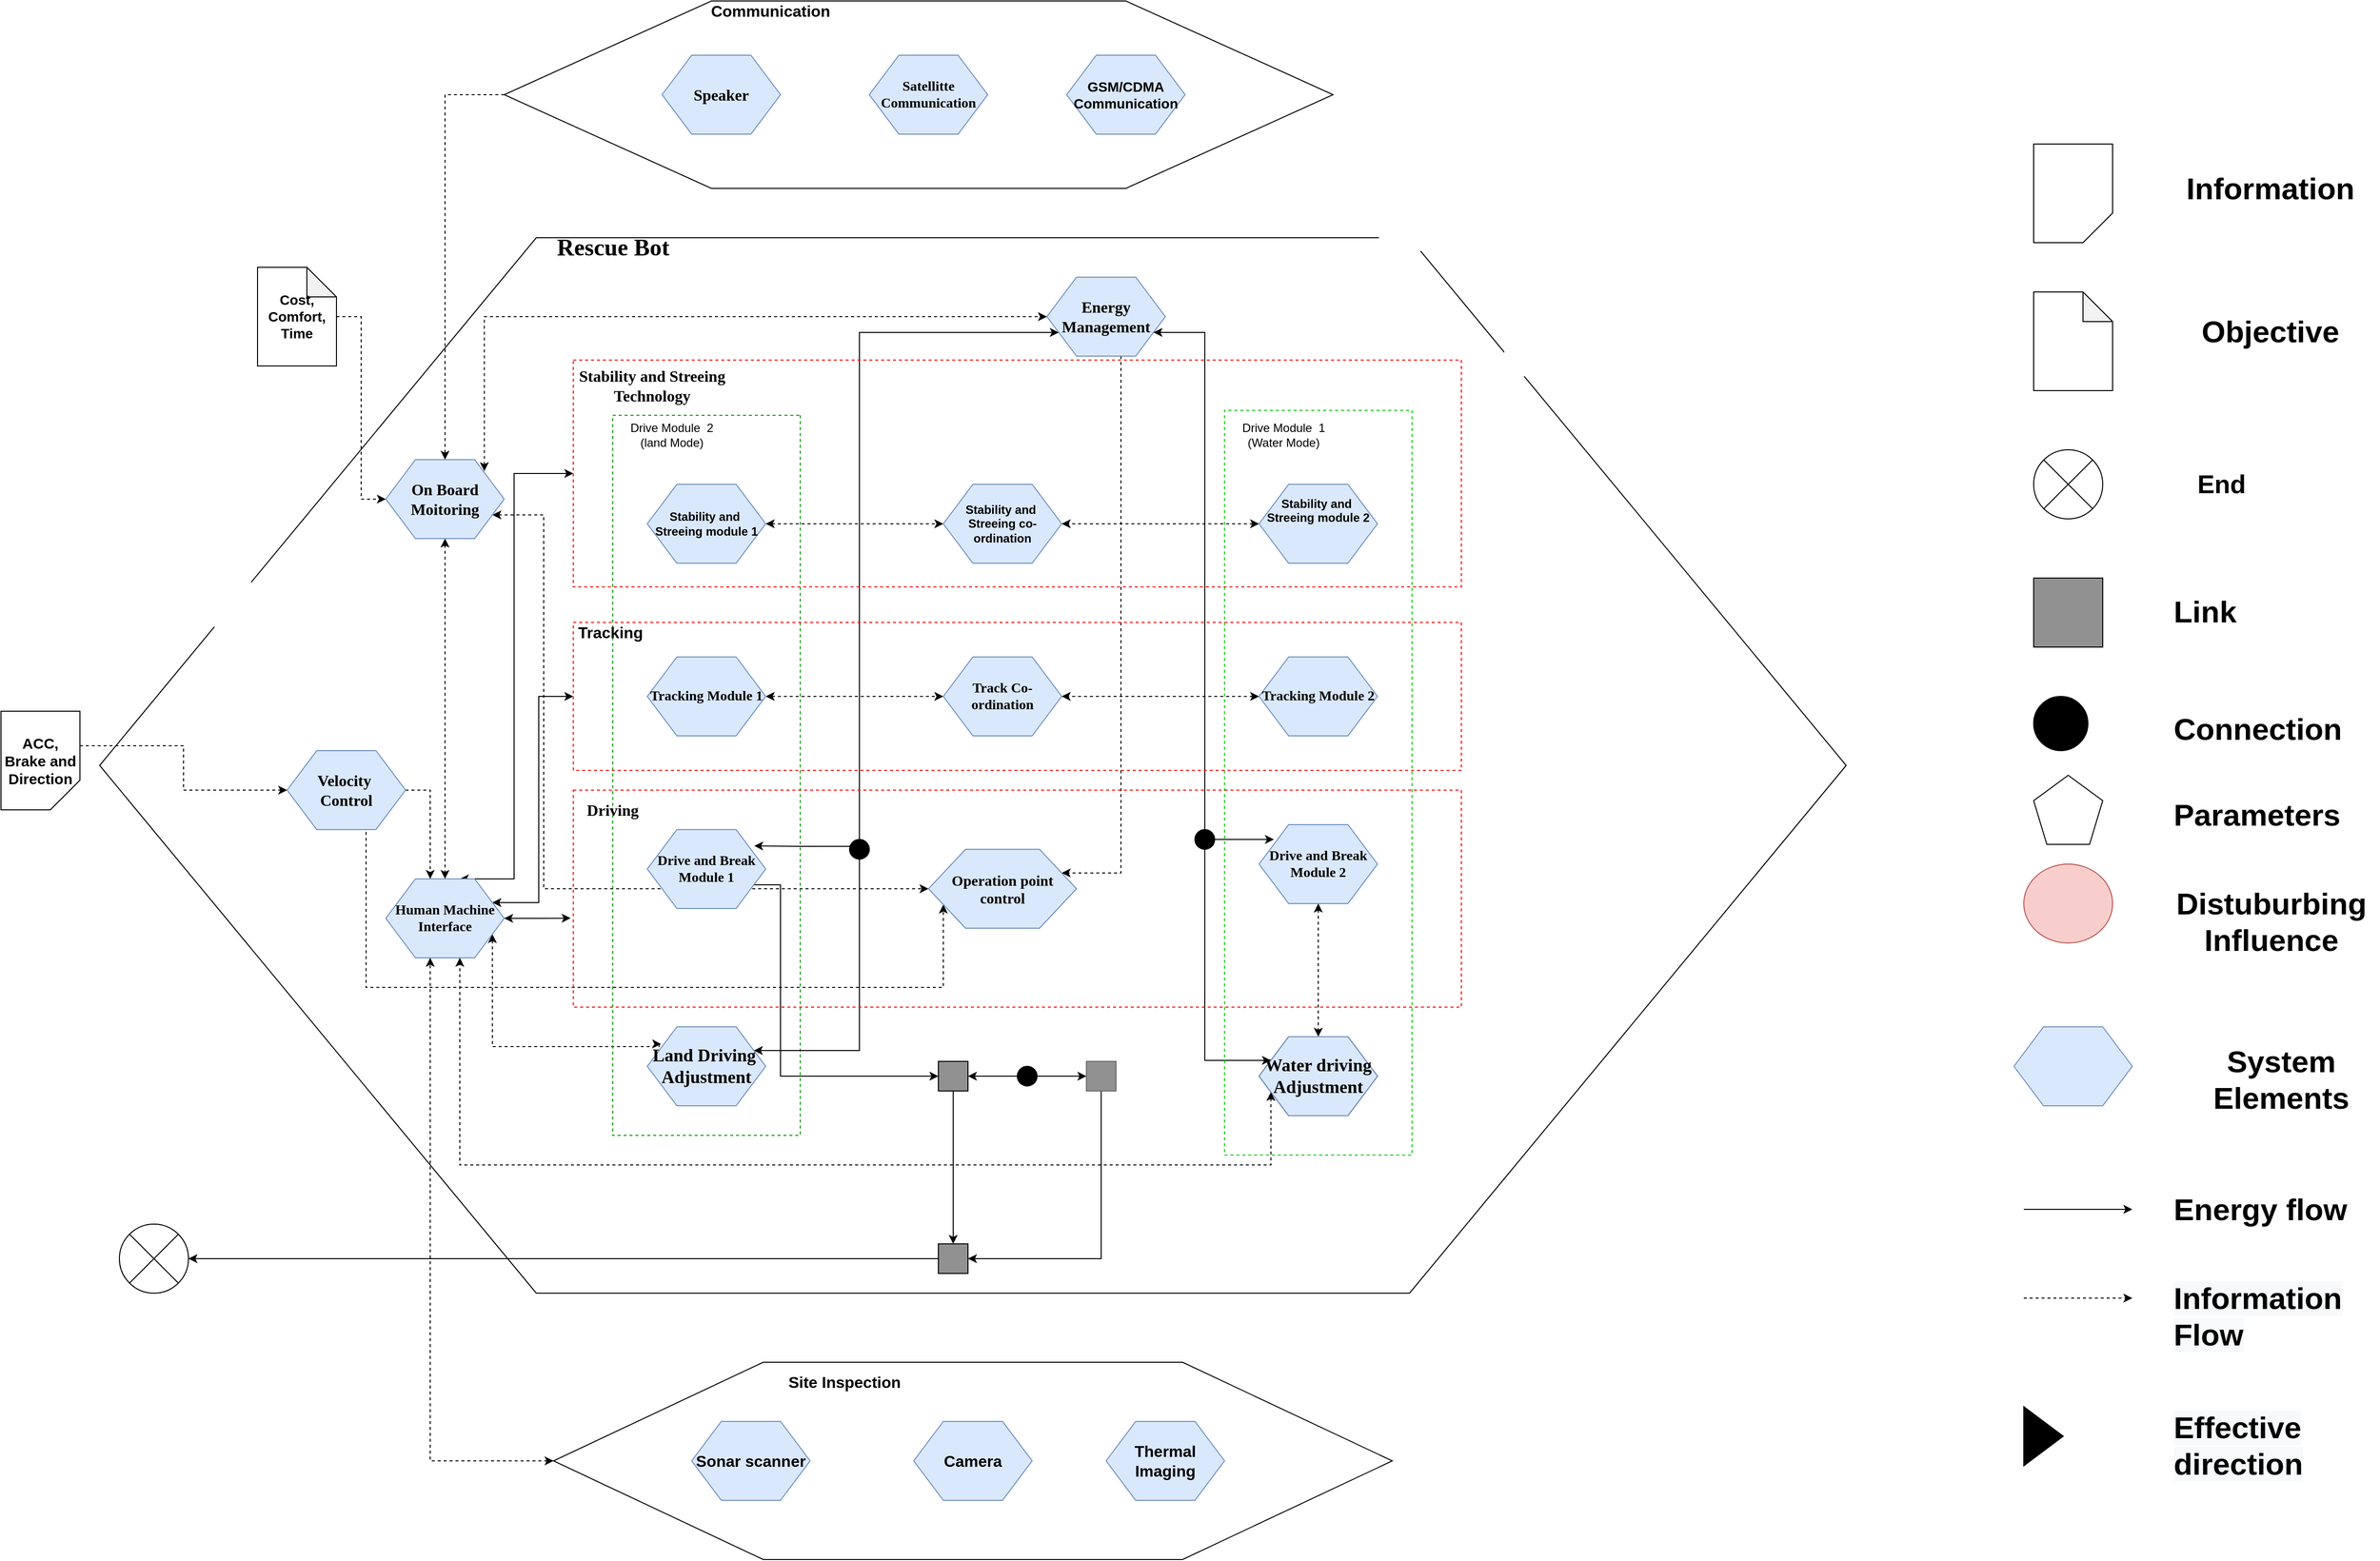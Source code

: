 <mxfile version="13.0.3" type="device"><diagram id="PD_odPh0CpQWorbix5M7" name="Page-1"><mxGraphModel dx="3958" dy="2676" grid="1" gridSize="10" guides="1" tooltips="1" connect="1" arrows="1" fold="1" page="1" pageScale="1" pageWidth="1169" pageHeight="827" math="0" shadow="0"><root><mxCell id="0"/><mxCell id="1" parent="0"/><mxCell id="2cXIQoFYfoKEZ3bdPvCq-1" value="" style="shape=hexagon;perimeter=hexagonPerimeter2;whiteSpace=wrap;html=1;fillColor=none;" parent="1" vertex="1"><mxGeometry x="-270" y="60" width="1770" height="1070" as="geometry"/></mxCell><mxCell id="2cXIQoFYfoKEZ3bdPvCq-131" style="edgeStyle=orthogonalEdgeStyle;rounded=0;orthogonalLoop=1;jettySize=auto;html=1;exitX=0.625;exitY=1;exitDx=0;exitDy=0;entryX=1;entryY=0.25;entryDx=0;entryDy=0;dashed=1;startArrow=none;startFill=0;" parent="1" source="2cXIQoFYfoKEZ3bdPvCq-4" target="2cXIQoFYfoKEZ3bdPvCq-45" edge="1"><mxGeometry relative="1" as="geometry"><Array as="points"><mxPoint x="765" y="704"/></Array></mxGeometry></mxCell><mxCell id="2cXIQoFYfoKEZ3bdPvCq-4" value="&lt;b style=&quot;font-size: 16px&quot;&gt;&lt;font face=&quot;Times New Roman&quot; style=&quot;font-size: 16px&quot;&gt;Energy &lt;br&gt;Management&lt;/font&gt;&lt;/b&gt;" style="shape=hexagon;perimeter=hexagonPerimeter2;whiteSpace=wrap;html=1;fillColor=#dae8fc;strokeColor=#6c8ebf;" parent="1" vertex="1"><mxGeometry x="690" y="100" width="120" height="80" as="geometry"/></mxCell><mxCell id="2cXIQoFYfoKEZ3bdPvCq-110" style="edgeStyle=orthogonalEdgeStyle;rounded=0;orthogonalLoop=1;jettySize=auto;html=1;exitX=0.832;exitY=0.145;exitDx=0;exitDy=0;entryX=0;entryY=0.5;entryDx=0;entryDy=0;dashed=1;startArrow=classic;startFill=1;exitPerimeter=0;" parent="1" source="2cXIQoFYfoKEZ3bdPvCq-5" target="2cXIQoFYfoKEZ3bdPvCq-4" edge="1"><mxGeometry relative="1" as="geometry"><Array as="points"><mxPoint x="120" y="140"/></Array></mxGeometry></mxCell><mxCell id="2cXIQoFYfoKEZ3bdPvCq-130" style="edgeStyle=orthogonalEdgeStyle;rounded=0;orthogonalLoop=1;jettySize=auto;html=1;exitX=1;exitY=0.75;exitDx=0;exitDy=0;entryX=0;entryY=0.5;entryDx=0;entryDy=0;dashed=1;startArrow=classic;startFill=1;" parent="1" source="2cXIQoFYfoKEZ3bdPvCq-5" target="2cXIQoFYfoKEZ3bdPvCq-45" edge="1"><mxGeometry relative="1" as="geometry"><Array as="points"><mxPoint x="180" y="341"/><mxPoint x="180" y="720"/></Array></mxGeometry></mxCell><mxCell id="ACqa-Y64pnQIevFkzin7-39" style="edgeStyle=orthogonalEdgeStyle;rounded=0;orthogonalLoop=1;jettySize=auto;html=1;entryX=0.5;entryY=0;entryDx=0;entryDy=0;dashed=1;startArrow=classic;startFill=1;" edge="1" parent="1" source="2cXIQoFYfoKEZ3bdPvCq-5" target="2cXIQoFYfoKEZ3bdPvCq-6"><mxGeometry relative="1" as="geometry"/></mxCell><mxCell id="2cXIQoFYfoKEZ3bdPvCq-5" value="&lt;p&gt;&lt;font face=&quot;Times New Roman&quot; size=&quot;1&quot;&gt;&lt;b style=&quot;font-size: 16px&quot;&gt;On Board Moitoring&lt;/b&gt;&lt;/font&gt;&lt;/p&gt;" style="shape=hexagon;perimeter=hexagonPerimeter2;whiteSpace=wrap;html=1;fillColor=#dae8fc;strokeColor=#6c8ebf;" parent="1" vertex="1"><mxGeometry x="20" y="285" width="120" height="80" as="geometry"/></mxCell><mxCell id="2cXIQoFYfoKEZ3bdPvCq-162" style="edgeStyle=orthogonalEdgeStyle;rounded=0;orthogonalLoop=1;jettySize=auto;html=1;exitX=1;exitY=0.75;exitDx=0;exitDy=0;startArrow=classic;startFill=1;dashed=1;entryX=0.117;entryY=0.218;entryDx=0;entryDy=0;entryPerimeter=0;" parent="1" source="2cXIQoFYfoKEZ3bdPvCq-6" target="2cXIQoFYfoKEZ3bdPvCq-43" edge="1"><mxGeometry relative="1" as="geometry"><Array as="points"><mxPoint x="128" y="880"/><mxPoint x="297" y="880"/><mxPoint x="297" y="877"/></Array></mxGeometry></mxCell><mxCell id="ACqa-Y64pnQIevFkzin7-21" style="edgeStyle=orthogonalEdgeStyle;rounded=0;orthogonalLoop=1;jettySize=auto;html=1;exitX=1;exitY=0.5;exitDx=0;exitDy=0;entryX=-0.003;entryY=0.59;entryDx=0;entryDy=0;entryPerimeter=0;startArrow=classic;startFill=1;" edge="1" parent="1" source="2cXIQoFYfoKEZ3bdPvCq-6" target="2cXIQoFYfoKEZ3bdPvCq-216"><mxGeometry relative="1" as="geometry"/></mxCell><mxCell id="ACqa-Y64pnQIevFkzin7-22" style="edgeStyle=orthogonalEdgeStyle;rounded=0;orthogonalLoop=1;jettySize=auto;html=1;exitX=1;exitY=0.25;exitDx=0;exitDy=0;entryX=0;entryY=0.5;entryDx=0;entryDy=0;startArrow=classic;startFill=1;" edge="1" parent="1" source="2cXIQoFYfoKEZ3bdPvCq-6" target="2cXIQoFYfoKEZ3bdPvCq-117"><mxGeometry relative="1" as="geometry"/></mxCell><mxCell id="ACqa-Y64pnQIevFkzin7-23" style="edgeStyle=orthogonalEdgeStyle;rounded=0;orthogonalLoop=1;jettySize=auto;html=1;exitX=0.625;exitY=0;exitDx=0;exitDy=0;startArrow=classic;startFill=1;" edge="1" parent="1" source="2cXIQoFYfoKEZ3bdPvCq-6" target="2cXIQoFYfoKEZ3bdPvCq-113"><mxGeometry relative="1" as="geometry"><Array as="points"><mxPoint x="150" y="710"/><mxPoint x="150" y="299"/></Array></mxGeometry></mxCell><mxCell id="2cXIQoFYfoKEZ3bdPvCq-6" value="&lt;p&gt;&lt;font face=&quot;Times New Roman&quot; size=&quot;1&quot;&gt;&lt;b style=&quot;font-size: 14px&quot;&gt;Human Machine Interface&lt;/b&gt;&lt;/font&gt;&lt;/p&gt;" style="shape=hexagon;perimeter=hexagonPerimeter2;whiteSpace=wrap;html=1;fillColor=#dae8fc;strokeColor=#6c8ebf;" parent="1" vertex="1"><mxGeometry x="20" y="710" width="120" height="80" as="geometry"/></mxCell><mxCell id="2cXIQoFYfoKEZ3bdPvCq-129" style="edgeStyle=orthogonalEdgeStyle;rounded=0;orthogonalLoop=1;jettySize=auto;html=1;exitX=1;exitY=0.75;exitDx=0;exitDy=0;entryX=0;entryY=0.75;entryDx=0;entryDy=0;startArrow=classic;startFill=1;dashed=1;" parent="1" source="2cXIQoFYfoKEZ3bdPvCq-7" target="2cXIQoFYfoKEZ3bdPvCq-45" edge="1"><mxGeometry relative="1" as="geometry"><Array as="points"><mxPoint y="636"/><mxPoint y="820"/><mxPoint x="585" y="820"/></Array></mxGeometry></mxCell><mxCell id="ACqa-Y64pnQIevFkzin7-19" style="edgeStyle=orthogonalEdgeStyle;rounded=0;orthogonalLoop=1;jettySize=auto;html=1;entryX=0.375;entryY=0;entryDx=0;entryDy=0;dashed=1;" edge="1" parent="1" source="2cXIQoFYfoKEZ3bdPvCq-7" target="2cXIQoFYfoKEZ3bdPvCq-6"><mxGeometry relative="1" as="geometry"><Array as="points"><mxPoint x="65" y="620"/></Array></mxGeometry></mxCell><mxCell id="2cXIQoFYfoKEZ3bdPvCq-7" value="&lt;p style=&quot;font-size: 16px&quot;&gt;&lt;font face=&quot;Times New Roman&quot; style=&quot;font-size: 16px&quot;&gt;&lt;b&gt;Velocity&amp;nbsp;&lt;br&gt;Control&lt;/b&gt;&lt;/font&gt;&lt;/p&gt;" style="shape=hexagon;perimeter=hexagonPerimeter2;whiteSpace=wrap;html=1;fillColor=#dae8fc;strokeColor=#6c8ebf;" parent="1" vertex="1"><mxGeometry x="-80" y="580" width="120" height="80" as="geometry"/></mxCell><mxCell id="2cXIQoFYfoKEZ3bdPvCq-28" value="&lt;b&gt;Stability and&amp;nbsp;&lt;br&gt;&lt;/b&gt;&lt;b&gt;Streeing co-ordination&lt;br&gt;&lt;/b&gt;" style="shape=hexagon;perimeter=hexagonPerimeter2;whiteSpace=wrap;html=1;fillColor=#dae8fc;strokeColor=#6c8ebf;" parent="1" vertex="1"><mxGeometry x="585" y="310" width="120" height="80" as="geometry"/></mxCell><mxCell id="2cXIQoFYfoKEZ3bdPvCq-29" value="" style="rounded=0;whiteSpace=wrap;html=1;direction=south;dashed=1;fillColor=none;strokeColor=#009900;" parent="1" vertex="1"><mxGeometry x="250" y="240" width="190" height="730" as="geometry"/></mxCell><mxCell id="2cXIQoFYfoKEZ3bdPvCq-109" style="edgeStyle=orthogonalEdgeStyle;rounded=0;orthogonalLoop=1;jettySize=auto;html=1;entryX=0;entryY=0.5;entryDx=0;entryDy=0;dashed=1;startArrow=classic;startFill=1;" parent="1" source="2cXIQoFYfoKEZ3bdPvCq-30" target="2cXIQoFYfoKEZ3bdPvCq-42" edge="1"><mxGeometry relative="1" as="geometry"/></mxCell><mxCell id="2cXIQoFYfoKEZ3bdPvCq-30" value="&lt;p&gt;&lt;b&gt;&lt;font face=&quot;Times New Roman&quot; style=&quot;font-size: 14px&quot;&gt;Tracking Module 1&lt;/font&gt;&lt;/b&gt;&lt;/p&gt;" style="shape=hexagon;perimeter=hexagonPerimeter2;whiteSpace=wrap;html=1;fillColor=#dae8fc;strokeColor=#6c8ebf;" parent="1" vertex="1"><mxGeometry x="285" y="485" width="120" height="80" as="geometry"/></mxCell><mxCell id="2cXIQoFYfoKEZ3bdPvCq-102" style="edgeStyle=orthogonalEdgeStyle;rounded=0;orthogonalLoop=1;jettySize=auto;html=1;dashed=1;startArrow=classic;startFill=1;" parent="1" source="2cXIQoFYfoKEZ3bdPvCq-31" target="2cXIQoFYfoKEZ3bdPvCq-28" edge="1"><mxGeometry relative="1" as="geometry"/></mxCell><mxCell id="2cXIQoFYfoKEZ3bdPvCq-31" value="&lt;p&gt;&lt;b&gt;Stability and&amp;nbsp;&lt;br&gt;&lt;/b&gt;&lt;b&gt;Streeing module 1&lt;/b&gt;&lt;/p&gt;" style="shape=hexagon;perimeter=hexagonPerimeter2;whiteSpace=wrap;html=1;fillColor=#dae8fc;strokeColor=#6c8ebf;" parent="1" vertex="1"><mxGeometry x="285" y="310" width="120" height="80" as="geometry"/></mxCell><mxCell id="2cXIQoFYfoKEZ3bdPvCq-144" style="edgeStyle=orthogonalEdgeStyle;rounded=0;orthogonalLoop=1;jettySize=auto;html=1;exitX=1;exitY=0.75;exitDx=0;exitDy=0;entryX=0;entryY=0.5;entryDx=0;entryDy=0;startArrow=none;startFill=0;" parent="1" source="2cXIQoFYfoKEZ3bdPvCq-32" target="2cXIQoFYfoKEZ3bdPvCq-122" edge="1"><mxGeometry relative="1" as="geometry"><Array as="points"><mxPoint x="420" y="716"/><mxPoint x="420" y="910"/></Array></mxGeometry></mxCell><mxCell id="2cXIQoFYfoKEZ3bdPvCq-32" value="&lt;p&gt;&lt;b&gt;&lt;font face=&quot;Times New Roman&quot; style=&quot;font-size: 14px&quot;&gt;Drive and Break Module 1&lt;/font&gt;&lt;/b&gt;&lt;/p&gt;" style="shape=hexagon;perimeter=hexagonPerimeter2;whiteSpace=wrap;html=1;fillColor=#dae8fc;strokeColor=#6c8ebf;" parent="1" vertex="1"><mxGeometry x="285" y="660" width="120" height="80" as="geometry"/></mxCell><mxCell id="2cXIQoFYfoKEZ3bdPvCq-42" value="&lt;b&gt;&lt;font face=&quot;Times New Roman&quot; style=&quot;font-size: 14px&quot;&gt;Track Co-ordination&lt;br&gt;&lt;/font&gt;&lt;/b&gt;" style="shape=hexagon;perimeter=hexagonPerimeter2;whiteSpace=wrap;html=1;fillColor=#dae8fc;strokeColor=#6c8ebf;" parent="1" vertex="1"><mxGeometry x="585" y="485" width="120" height="80" as="geometry"/></mxCell><mxCell id="2cXIQoFYfoKEZ3bdPvCq-111" style="edgeStyle=orthogonalEdgeStyle;rounded=0;orthogonalLoop=1;jettySize=auto;html=1;exitX=1;exitY=0.25;exitDx=0;exitDy=0;entryX=0;entryY=0.75;entryDx=0;entryDy=0;startArrow=classic;startFill=1;" parent="1" source="2cXIQoFYfoKEZ3bdPvCq-145" target="2cXIQoFYfoKEZ3bdPvCq-4" edge="1"><mxGeometry relative="1" as="geometry"><Array as="points"><mxPoint x="500" y="156"/></Array></mxGeometry></mxCell><mxCell id="2cXIQoFYfoKEZ3bdPvCq-43" value="&lt;font face=&quot;Times New Roman&quot; style=&quot;font-size: 18px&quot;&gt;&lt;b&gt;Land Driving&amp;nbsp;&lt;br&gt;Adjustment&lt;/b&gt;&lt;/font&gt;" style="shape=hexagon;perimeter=hexagonPerimeter2;whiteSpace=wrap;html=1;fillColor=#dae8fc;strokeColor=#6c8ebf;" parent="1" vertex="1"><mxGeometry x="285" y="860" width="120" height="80" as="geometry"/></mxCell><mxCell id="2cXIQoFYfoKEZ3bdPvCq-112" style="edgeStyle=orthogonalEdgeStyle;rounded=0;orthogonalLoop=1;jettySize=auto;html=1;exitX=0;exitY=0.25;exitDx=0;exitDy=0;entryX=1;entryY=0.75;entryDx=0;entryDy=0;startArrow=classic;startFill=1;" parent="1" source="2cXIQoFYfoKEZ3bdPvCq-44" target="2cXIQoFYfoKEZ3bdPvCq-4" edge="1"><mxGeometry relative="1" as="geometry"><Array as="points"><mxPoint x="850" y="894"/><mxPoint x="850" y="156"/></Array></mxGeometry></mxCell><mxCell id="2cXIQoFYfoKEZ3bdPvCq-165" style="edgeStyle=orthogonalEdgeStyle;rounded=0;orthogonalLoop=1;jettySize=auto;html=1;exitX=0;exitY=0.75;exitDx=0;exitDy=0;entryX=0.625;entryY=1;entryDx=0;entryDy=0;dashed=1;startArrow=classic;startFill=1;" parent="1" source="2cXIQoFYfoKEZ3bdPvCq-44" target="2cXIQoFYfoKEZ3bdPvCq-6" edge="1"><mxGeometry relative="1" as="geometry"><Array as="points"><mxPoint x="917" y="1000"/><mxPoint x="95" y="1000"/></Array></mxGeometry></mxCell><mxCell id="2cXIQoFYfoKEZ3bdPvCq-44" value="&lt;p&gt;&lt;font face=&quot;Times New Roman&quot; style=&quot;font-size: 18px&quot;&gt;&lt;b&gt;Water Gap Adjustment&lt;/b&gt;&lt;/font&gt;&lt;/p&gt;" style="shape=hexagon;perimeter=hexagonPerimeter2;whiteSpace=wrap;html=1;" parent="1" vertex="1"><mxGeometry x="905" y="870" width="120" height="80" as="geometry"/></mxCell><mxCell id="2cXIQoFYfoKEZ3bdPvCq-45" value="&lt;p&gt;&lt;b&gt;&lt;font face=&quot;Times New Roman&quot; style=&quot;font-size: 15px&quot;&gt;Operation point control&lt;/font&gt;&lt;/b&gt;&lt;/p&gt;" style="shape=hexagon;perimeter=hexagonPerimeter2;whiteSpace=wrap;html=1;fillColor=#dae8fc;strokeColor=#6c8ebf;" parent="1" vertex="1"><mxGeometry x="570" y="680" width="150" height="80" as="geometry"/></mxCell><mxCell id="2cXIQoFYfoKEZ3bdPvCq-58" style="edgeStyle=orthogonalEdgeStyle;rounded=0;orthogonalLoop=1;jettySize=auto;html=1;entryX=0.5;entryY=0;entryDx=0;entryDy=0;dashed=1;exitX=0;exitY=0.5;exitDx=0;exitDy=0;" parent="1" source="2cXIQoFYfoKEZ3bdPvCq-50" target="2cXIQoFYfoKEZ3bdPvCq-5" edge="1"><mxGeometry relative="1" as="geometry"/></mxCell><mxCell id="2cXIQoFYfoKEZ3bdPvCq-50" value="" style="shape=hexagon;perimeter=hexagonPerimeter2;whiteSpace=wrap;html=1;fillColor=none;" parent="1" vertex="1"><mxGeometry x="140" y="-180" width="840" height="190" as="geometry"/></mxCell><mxCell id="2cXIQoFYfoKEZ3bdPvCq-51" value="&lt;b&gt;&lt;font style=&quot;font-size: 16px&quot;&gt;Communication&lt;/font&gt;&lt;/b&gt;" style="text;html=1;strokeColor=none;fillColor=none;align=center;verticalAlign=middle;whiteSpace=wrap;rounded=0;" parent="1" vertex="1"><mxGeometry x="390" y="-180" width="40" height="20" as="geometry"/></mxCell><mxCell id="2cXIQoFYfoKEZ3bdPvCq-52" value="&lt;b&gt;&lt;font face=&quot;Times New Roman&quot; style=&quot;font-size: 16px&quot;&gt;Speaker&lt;/font&gt;&lt;/b&gt;" style="shape=hexagon;perimeter=hexagonPerimeter2;whiteSpace=wrap;html=1;fillColor=#dae8fc;strokeColor=#6c8ebf;" parent="1" vertex="1"><mxGeometry x="300" y="-125" width="120" height="80" as="geometry"/></mxCell><mxCell id="2cXIQoFYfoKEZ3bdPvCq-53" value="&lt;p&gt;&lt;b&gt;&lt;font face=&quot;Times New Roman&quot; style=&quot;font-size: 14px&quot;&gt;Satellitte Communication&lt;/font&gt;&lt;/b&gt;&lt;/p&gt;" style="shape=hexagon;perimeter=hexagonPerimeter2;whiteSpace=wrap;html=1;fillColor=#dae8fc;strokeColor=#6c8ebf;" parent="1" vertex="1"><mxGeometry x="510" y="-125" width="120" height="80" as="geometry"/></mxCell><mxCell id="2cXIQoFYfoKEZ3bdPvCq-54" value="&lt;b&gt;&lt;font style=&quot;font-size: 14px&quot;&gt;GSM/CDMA Communication&lt;/font&gt;&lt;/b&gt;" style="shape=hexagon;perimeter=hexagonPerimeter2;whiteSpace=wrap;html=1;fillColor=#dae8fc;strokeColor=#6c8ebf;" parent="1" vertex="1"><mxGeometry x="710" y="-125" width="120" height="80" as="geometry"/></mxCell><mxCell id="2cXIQoFYfoKEZ3bdPvCq-73" style="edgeStyle=orthogonalEdgeStyle;rounded=0;orthogonalLoop=1;jettySize=auto;html=1;entryX=0;entryY=0.5;entryDx=0;entryDy=0;dashed=1;" parent="1" source="2cXIQoFYfoKEZ3bdPvCq-59" target="2cXIQoFYfoKEZ3bdPvCq-5" edge="1"><mxGeometry relative="1" as="geometry"/></mxCell><mxCell id="2cXIQoFYfoKEZ3bdPvCq-59" value="&lt;font style=&quot;font-size: 14px&quot;&gt;&lt;b&gt;Cost,&lt;br&gt;Comfort,&lt;br&gt;Time&lt;/b&gt;&lt;/font&gt;" style="shape=note;whiteSpace=wrap;html=1;backgroundOutline=1;darkOpacity=0.05;" parent="1" vertex="1"><mxGeometry x="-110" y="90" width="80" height="100" as="geometry"/></mxCell><mxCell id="2cXIQoFYfoKEZ3bdPvCq-201" style="edgeStyle=orthogonalEdgeStyle;rounded=0;orthogonalLoop=1;jettySize=auto;html=1;exitX=0;exitY=0;exitDx=0;exitDy=65;exitPerimeter=0;entryX=0;entryY=0.5;entryDx=0;entryDy=0;startArrow=none;startFill=0;dashed=1;" parent="1" source="2cXIQoFYfoKEZ3bdPvCq-61" target="2cXIQoFYfoKEZ3bdPvCq-7" edge="1"><mxGeometry relative="1" as="geometry"><mxPoint x="-40" y="570" as="targetPoint"/></mxGeometry></mxCell><mxCell id="2cXIQoFYfoKEZ3bdPvCq-61" value="&lt;b&gt;&lt;font style=&quot;font-size: 15px&quot;&gt;ACC, Brake and Direction&lt;/font&gt;&lt;/b&gt;" style="shape=card;whiteSpace=wrap;html=1;direction=west;" parent="1" vertex="1"><mxGeometry x="-370" y="540" width="80" height="100" as="geometry"/></mxCell><mxCell id="2cXIQoFYfoKEZ3bdPvCq-89" value="" style="rounded=0;whiteSpace=wrap;html=1;direction=south;dashed=1;fillColor=none;strokeColor=#00CC00;" parent="1" vertex="1"><mxGeometry x="870" y="235" width="190" height="755" as="geometry"/></mxCell><mxCell id="2cXIQoFYfoKEZ3bdPvCq-108" style="edgeStyle=orthogonalEdgeStyle;rounded=0;orthogonalLoop=1;jettySize=auto;html=1;entryX=1;entryY=0.5;entryDx=0;entryDy=0;dashed=1;startArrow=classic;startFill=1;" parent="1" source="2cXIQoFYfoKEZ3bdPvCq-90" target="2cXIQoFYfoKEZ3bdPvCq-42" edge="1"><mxGeometry relative="1" as="geometry"/></mxCell><mxCell id="2cXIQoFYfoKEZ3bdPvCq-90" value="&lt;p&gt;&lt;b&gt;&lt;font face=&quot;Times New Roman&quot; style=&quot;font-size: 14px&quot;&gt;Tracking Module 2&lt;/font&gt;&lt;/b&gt;&lt;/p&gt;" style="shape=hexagon;perimeter=hexagonPerimeter2;whiteSpace=wrap;html=1;fillColor=#dae8fc;strokeColor=#6c8ebf;" parent="1" vertex="1"><mxGeometry x="905" y="485" width="120" height="80" as="geometry"/></mxCell><mxCell id="2cXIQoFYfoKEZ3bdPvCq-107" style="edgeStyle=orthogonalEdgeStyle;rounded=0;orthogonalLoop=1;jettySize=auto;html=1;entryX=1;entryY=0.5;entryDx=0;entryDy=0;dashed=1;startArrow=classic;startFill=1;" parent="1" source="2cXIQoFYfoKEZ3bdPvCq-91" target="2cXIQoFYfoKEZ3bdPvCq-28" edge="1"><mxGeometry relative="1" as="geometry"/></mxCell><mxCell id="2cXIQoFYfoKEZ3bdPvCq-91" value="&lt;p&gt;&lt;b&gt;Stability and&amp;nbsp;&lt;br&gt;&lt;/b&gt;&lt;b&gt;Streeing module 2&lt;/b&gt;&lt;/p&gt;&lt;p&gt;&lt;b&gt;&lt;br&gt;&lt;/b&gt;&lt;/p&gt;" style="shape=hexagon;perimeter=hexagonPerimeter2;whiteSpace=wrap;html=1;fillColor=#dae8fc;strokeColor=#6c8ebf;" parent="1" vertex="1"><mxGeometry x="905" y="310" width="120" height="80" as="geometry"/></mxCell><mxCell id="2cXIQoFYfoKEZ3bdPvCq-169" style="edgeStyle=orthogonalEdgeStyle;rounded=0;orthogonalLoop=1;jettySize=auto;html=1;exitX=0.5;exitY=1;exitDx=0;exitDy=0;entryX=0.5;entryY=0;entryDx=0;entryDy=0;dashed=1;startArrow=classic;startFill=1;" parent="1" source="2cXIQoFYfoKEZ3bdPvCq-92" target="2cXIQoFYfoKEZ3bdPvCq-44" edge="1"><mxGeometry relative="1" as="geometry"/></mxCell><mxCell id="2cXIQoFYfoKEZ3bdPvCq-92" value="&lt;p&gt;&lt;b&gt;&lt;font face=&quot;Times New Roman&quot; style=&quot;font-size: 14px&quot;&gt;Drive and Break Module 2&lt;/font&gt;&lt;/b&gt;&lt;/p&gt;" style="shape=hexagon;perimeter=hexagonPerimeter2;whiteSpace=wrap;html=1;fillColor=#dae8fc;strokeColor=#6c8ebf;" parent="1" vertex="1"><mxGeometry x="905" y="655" width="120" height="80" as="geometry"/></mxCell><mxCell id="2cXIQoFYfoKEZ3bdPvCq-99" value="Drive Module&amp;nbsp; 1&lt;br&gt;(Water Mode)" style="text;html=1;strokeColor=none;fillColor=none;align=center;verticalAlign=middle;whiteSpace=wrap;rounded=0;dashed=1;" parent="1" vertex="1"><mxGeometry x="880" y="250" width="100" height="20" as="geometry"/></mxCell><mxCell id="2cXIQoFYfoKEZ3bdPvCq-101" value="Drive Module&amp;nbsp; 2&lt;br&gt;(land Mode)" style="text;html=1;strokeColor=none;fillColor=none;align=center;verticalAlign=middle;whiteSpace=wrap;rounded=0;dashed=1;" parent="1" vertex="1"><mxGeometry x="250" y="250" width="120" height="20" as="geometry"/></mxCell><mxCell id="2cXIQoFYfoKEZ3bdPvCq-113" value="" style="rounded=0;whiteSpace=wrap;html=1;dashed=1;fillColor=none;gradientColor=#ffffff;strokeColor=#FF0000;" parent="1" vertex="1"><mxGeometry x="210" y="184" width="900" height="230" as="geometry"/></mxCell><mxCell id="2cXIQoFYfoKEZ3bdPvCq-114" value="&lt;font face=&quot;Times New Roman&quot; size=&quot;1&quot;&gt;&lt;b style=&quot;font-size: 16px&quot;&gt;Stability and Streeing Technology&lt;/b&gt;&lt;/font&gt;" style="text;html=1;strokeColor=none;fillColor=none;align=center;verticalAlign=middle;whiteSpace=wrap;rounded=0;dashed=1;" parent="1" vertex="1"><mxGeometry x="190" y="200" width="200" height="20" as="geometry"/></mxCell><mxCell id="2cXIQoFYfoKEZ3bdPvCq-117" value="" style="rounded=0;whiteSpace=wrap;html=1;dashed=1;fillColor=none;gradientColor=#ffffff;strokeColor=#FF0000;" parent="1" vertex="1"><mxGeometry x="210" y="450" width="900" height="150" as="geometry"/></mxCell><mxCell id="2cXIQoFYfoKEZ3bdPvCq-118" value="&lt;b&gt;&lt;font style=&quot;font-size: 16px&quot;&gt;Tracking&amp;nbsp;&lt;/font&gt;&lt;/b&gt;" style="text;html=1;strokeColor=none;fillColor=none;align=center;verticalAlign=middle;whiteSpace=wrap;rounded=0;dashed=1;" parent="1" vertex="1"><mxGeometry x="230" y="450" width="40" height="20" as="geometry"/></mxCell><mxCell id="2cXIQoFYfoKEZ3bdPvCq-121" value="&lt;font face=&quot;Times New Roman&quot;&gt;&lt;span style=&quot;font-size: 16px&quot;&gt;&lt;b&gt;Driving&lt;br&gt;&lt;br&gt;&lt;/b&gt;&lt;/span&gt;&lt;/font&gt;" style="text;html=1;strokeColor=none;fillColor=none;align=center;verticalAlign=middle;whiteSpace=wrap;rounded=0;dashed=1;" parent="1" vertex="1"><mxGeometry x="230" y="640" width="40" height="20" as="geometry"/></mxCell><mxCell id="2cXIQoFYfoKEZ3bdPvCq-156" style="edgeStyle=orthogonalEdgeStyle;rounded=0;orthogonalLoop=1;jettySize=auto;html=1;startArrow=none;startFill=0;" parent="1" source="2cXIQoFYfoKEZ3bdPvCq-122" target="2cXIQoFYfoKEZ3bdPvCq-155" edge="1"><mxGeometry relative="1" as="geometry"/></mxCell><mxCell id="2cXIQoFYfoKEZ3bdPvCq-122" value="" style="whiteSpace=wrap;html=1;aspect=fixed;fillColor=#919191;gradientColor=none;" parent="1" vertex="1"><mxGeometry x="580" y="895" width="30" height="30" as="geometry"/></mxCell><mxCell id="2cXIQoFYfoKEZ3bdPvCq-157" style="edgeStyle=orthogonalEdgeStyle;rounded=0;orthogonalLoop=1;jettySize=auto;html=1;entryX=1;entryY=0.5;entryDx=0;entryDy=0;startArrow=none;startFill=0;" parent="1" source="2cXIQoFYfoKEZ3bdPvCq-124" target="2cXIQoFYfoKEZ3bdPvCq-155" edge="1"><mxGeometry relative="1" as="geometry"><Array as="points"><mxPoint x="745" y="1095"/></Array></mxGeometry></mxCell><mxCell id="2cXIQoFYfoKEZ3bdPvCq-124" value="" style="whiteSpace=wrap;html=1;aspect=fixed;fillColor=#919191;strokeColor=#666666;fontColor=#333333;" parent="1" vertex="1"><mxGeometry x="730" y="895" width="30" height="30" as="geometry"/></mxCell><mxCell id="2cXIQoFYfoKEZ3bdPvCq-140" style="edgeStyle=orthogonalEdgeStyle;rounded=0;orthogonalLoop=1;jettySize=auto;html=1;entryX=1;entryY=0.5;entryDx=0;entryDy=0;startArrow=none;startFill=0;" parent="1" source="2cXIQoFYfoKEZ3bdPvCq-125" target="2cXIQoFYfoKEZ3bdPvCq-122" edge="1"><mxGeometry relative="1" as="geometry"/></mxCell><mxCell id="2cXIQoFYfoKEZ3bdPvCq-141" style="edgeStyle=orthogonalEdgeStyle;rounded=0;orthogonalLoop=1;jettySize=auto;html=1;exitX=1;exitY=0.5;exitDx=0;exitDy=0;entryX=0;entryY=0.5;entryDx=0;entryDy=0;startArrow=none;startFill=0;" parent="1" source="2cXIQoFYfoKEZ3bdPvCq-125" target="2cXIQoFYfoKEZ3bdPvCq-124" edge="1"><mxGeometry relative="1" as="geometry"/></mxCell><mxCell id="2cXIQoFYfoKEZ3bdPvCq-125" value="" style="ellipse;whiteSpace=wrap;html=1;aspect=fixed;fillColor=#000000;strokeColor=#000000;fontColor=#ffffff;" parent="1" vertex="1"><mxGeometry x="660" y="900" width="20" height="20" as="geometry"/></mxCell><mxCell id="2cXIQoFYfoKEZ3bdPvCq-126" style="edgeStyle=orthogonalEdgeStyle;rounded=0;orthogonalLoop=1;jettySize=auto;html=1;exitX=0.5;exitY=1;exitDx=0;exitDy=0;startArrow=classic;startFill=1;" parent="1" source="2cXIQoFYfoKEZ3bdPvCq-122" target="2cXIQoFYfoKEZ3bdPvCq-122" edge="1"><mxGeometry relative="1" as="geometry"/></mxCell><mxCell id="2cXIQoFYfoKEZ3bdPvCq-146" style="edgeStyle=orthogonalEdgeStyle;rounded=0;orthogonalLoop=1;jettySize=auto;html=1;entryX=0.903;entryY=0.207;entryDx=0;entryDy=0;entryPerimeter=0;startArrow=none;startFill=0;" parent="1" source="2cXIQoFYfoKEZ3bdPvCq-145" target="2cXIQoFYfoKEZ3bdPvCq-32" edge="1"><mxGeometry relative="1" as="geometry"><Array as="points"><mxPoint x="440" y="677"/><mxPoint x="440" y="677"/></Array></mxGeometry></mxCell><mxCell id="2cXIQoFYfoKEZ3bdPvCq-145" value="" style="ellipse;whiteSpace=wrap;html=1;aspect=fixed;fillColor=#000000;strokeColor=#000000;fontColor=#ffffff;" parent="1" vertex="1"><mxGeometry x="490" y="670" width="20" height="20" as="geometry"/></mxCell><mxCell id="2cXIQoFYfoKEZ3bdPvCq-148" style="edgeStyle=orthogonalEdgeStyle;rounded=0;orthogonalLoop=1;jettySize=auto;html=1;exitX=1;exitY=0.25;exitDx=0;exitDy=0;entryX=0;entryY=0.75;entryDx=0;entryDy=0;startArrow=classic;startFill=1;" parent="1" source="2cXIQoFYfoKEZ3bdPvCq-43" target="2cXIQoFYfoKEZ3bdPvCq-145" edge="1"><mxGeometry relative="1" as="geometry"><mxPoint x="393" y="884" as="sourcePoint"/><mxPoint x="702" y="156" as="targetPoint"/><Array as="points"><mxPoint x="500" y="884"/></Array></mxGeometry></mxCell><mxCell id="2cXIQoFYfoKEZ3bdPvCq-154" style="edgeStyle=orthogonalEdgeStyle;rounded=0;orthogonalLoop=1;jettySize=auto;html=1;startArrow=none;startFill=0;" parent="1" source="2cXIQoFYfoKEZ3bdPvCq-152" edge="1"><mxGeometry relative="1" as="geometry"><mxPoint x="920" y="670" as="targetPoint"/></mxGeometry></mxCell><mxCell id="2cXIQoFYfoKEZ3bdPvCq-152" value="" style="ellipse;whiteSpace=wrap;html=1;aspect=fixed;fillColor=#000000;strokeColor=#000000;fontColor=#ffffff;" parent="1" vertex="1"><mxGeometry x="840" y="660" width="20" height="20" as="geometry"/></mxCell><mxCell id="2cXIQoFYfoKEZ3bdPvCq-179" style="edgeStyle=orthogonalEdgeStyle;rounded=0;orthogonalLoop=1;jettySize=auto;html=1;entryX=1;entryY=0.5;entryDx=0;entryDy=0;startArrow=none;startFill=0;" parent="1" source="2cXIQoFYfoKEZ3bdPvCq-155" edge="1"><mxGeometry relative="1" as="geometry"><mxPoint x="-180" y="1095" as="targetPoint"/></mxGeometry></mxCell><mxCell id="2cXIQoFYfoKEZ3bdPvCq-155" value="" style="whiteSpace=wrap;html=1;aspect=fixed;fillColor=#919191;gradientColor=none;" parent="1" vertex="1"><mxGeometry x="580" y="1080" width="30" height="30" as="geometry"/></mxCell><mxCell id="2cXIQoFYfoKEZ3bdPvCq-164" style="edgeStyle=orthogonalEdgeStyle;rounded=0;orthogonalLoop=1;jettySize=auto;html=1;exitX=1;exitY=0.5;exitDx=0;exitDy=0;dashed=1;startArrow=classic;startFill=1;" parent="1" source="2cXIQoFYfoKEZ3bdPvCq-89" target="2cXIQoFYfoKEZ3bdPvCq-89" edge="1"><mxGeometry relative="1" as="geometry"/></mxCell><mxCell id="2cXIQoFYfoKEZ3bdPvCq-194" value="" style="whiteSpace=wrap;html=1;shape=mxgraph.basic.pentagon;strokeColor=#000000;fillColor=#FFFFFF;gradientColor=none;" parent="1" vertex="1"><mxGeometry x="1690" y="605" width="70" height="70" as="geometry"/></mxCell><mxCell id="2cXIQoFYfoKEZ3bdPvCq-195" value="" style="ellipse;whiteSpace=wrap;html=1;aspect=fixed;fillColor=#000000;strokeColor=#000000;fontColor=#ffffff;" parent="1" vertex="1"><mxGeometry x="1690" y="525" width="55" height="55" as="geometry"/></mxCell><mxCell id="2cXIQoFYfoKEZ3bdPvCq-196" value="&lt;p&gt;&lt;font face=&quot;Times New Roman&quot; style=&quot;font-size: 18px&quot;&gt;&lt;b&gt;Water driving Adjustment&lt;/b&gt;&lt;/font&gt;&lt;/p&gt;" style="shape=hexagon;perimeter=hexagonPerimeter2;whiteSpace=wrap;html=1;fillColor=#dae8fc;strokeColor=#6c8ebf;" parent="1" vertex="1"><mxGeometry x="905" y="870" width="120" height="80" as="geometry"/></mxCell><mxCell id="2cXIQoFYfoKEZ3bdPvCq-198" value="" style="ellipse;whiteSpace=wrap;html=1;strokeColor=#b85450;fillColor=#f8cecc;" parent="1" vertex="1"><mxGeometry x="1680" y="695" width="90" height="80" as="geometry"/></mxCell><mxCell id="2cXIQoFYfoKEZ3bdPvCq-199" value="" style="shape=hexagon;perimeter=hexagonPerimeter2;whiteSpace=wrap;html=1;strokeColor=#6c8ebf;fillColor=#dae8fc;" parent="1" vertex="1"><mxGeometry x="1670" y="860" width="120" height="80" as="geometry"/></mxCell><mxCell id="2cXIQoFYfoKEZ3bdPvCq-200" value="" style="whiteSpace=wrap;html=1;aspect=fixed;fillColor=#919191;gradientColor=none;" parent="1" vertex="1"><mxGeometry x="1690" y="405" width="70" height="70" as="geometry"/></mxCell><mxCell id="2cXIQoFYfoKEZ3bdPvCq-203" value="" style="shape=note;whiteSpace=wrap;html=1;backgroundOutline=1;darkOpacity=0.05;" parent="1" vertex="1"><mxGeometry x="1690" y="115" width="80" height="100" as="geometry"/></mxCell><mxCell id="2cXIQoFYfoKEZ3bdPvCq-204" value="" style="shape=card;whiteSpace=wrap;html=1;direction=west;" parent="1" vertex="1"><mxGeometry x="1690" y="-35" width="80" height="100" as="geometry"/></mxCell><mxCell id="2cXIQoFYfoKEZ3bdPvCq-206" value="&lt;b&gt;&lt;font style=&quot;font-size: 24px&quot; face=&quot;Times New Roman&quot;&gt;Rescue Bot&lt;/font&gt;&lt;/b&gt;" style="text;html=1;strokeColor=none;fillColor=none;align=center;verticalAlign=middle;whiteSpace=wrap;rounded=0;" parent="1" vertex="1"><mxGeometry x="162.5" y="60" width="175" height="20" as="geometry"/></mxCell><mxCell id="2cXIQoFYfoKEZ3bdPvCq-212" value="" style="verticalLabelPosition=bottom;verticalAlign=top;html=1;shape=mxgraph.flowchart.or;strokeColor=#000000;fillColor=#ffffff;gradientColor=none;" parent="1" vertex="1"><mxGeometry x="1690" y="275" width="70" height="70" as="geometry"/></mxCell><mxCell id="2cXIQoFYfoKEZ3bdPvCq-216" value="" style="rounded=0;whiteSpace=wrap;html=1;dashed=1;fillColor=none;gradientColor=#ffffff;strokeColor=#FF0000;" parent="1" vertex="1"><mxGeometry x="210" y="620" width="900" height="220" as="geometry"/></mxCell><mxCell id="2cXIQoFYfoKEZ3bdPvCq-218" value="" style="endArrow=classic;html=1;" parent="1" edge="1"><mxGeometry width="50" height="50" relative="1" as="geometry"><mxPoint x="1680" y="1045" as="sourcePoint"/><mxPoint x="1790" y="1045" as="targetPoint"/></mxGeometry></mxCell><mxCell id="2cXIQoFYfoKEZ3bdPvCq-219" value="" style="endArrow=classic;html=1;dashed=1;" parent="1" edge="1"><mxGeometry width="50" height="50" relative="1" as="geometry"><mxPoint x="1680" y="1135" as="sourcePoint"/><mxPoint x="1790" y="1135" as="targetPoint"/></mxGeometry></mxCell><mxCell id="2cXIQoFYfoKEZ3bdPvCq-220" value="" style="triangle;whiteSpace=wrap;html=1;strokeColor=#000000;fillColor=#000000;gradientColor=none;" parent="1" vertex="1"><mxGeometry x="1680" y="1245" width="40" height="60" as="geometry"/></mxCell><mxCell id="2cXIQoFYfoKEZ3bdPvCq-221" value="&lt;font style=&quot;font-size: 31px&quot;&gt;&lt;b&gt;Information&lt;/b&gt;&lt;/font&gt;" style="text;html=1;strokeColor=none;fillColor=none;align=center;verticalAlign=middle;whiteSpace=wrap;rounded=0;" parent="1" vertex="1"><mxGeometry x="1910" width="40" height="20" as="geometry"/></mxCell><mxCell id="2cXIQoFYfoKEZ3bdPvCq-223" value="&lt;span style=&quot;font-size: 31px&quot;&gt;&lt;b&gt;Objective&lt;br&gt;&lt;br&gt;&lt;/b&gt;&lt;/span&gt;" style="text;html=1;strokeColor=none;fillColor=none;align=center;verticalAlign=middle;whiteSpace=wrap;rounded=0;" parent="1" vertex="1"><mxGeometry x="1910" y="164" width="40" height="20" as="geometry"/></mxCell><mxCell id="2cXIQoFYfoKEZ3bdPvCq-227" value="&lt;div style=&quot;text-align: center&quot;&gt;&lt;span style=&quot;font-size: 31px&quot;&gt;&lt;font face=&quot;helvetica&quot;&gt;&lt;b&gt;Link&lt;/b&gt;&lt;/font&gt;&lt;/span&gt;&lt;/div&gt;" style="text;whiteSpace=wrap;html=1;" parent="1" vertex="1"><mxGeometry x="1830" y="414" width="200" height="40" as="geometry"/></mxCell><mxCell id="2cXIQoFYfoKEZ3bdPvCq-228" value="&lt;div style=&quot;text-align: center&quot;&gt;&lt;span style=&quot;font-size: 31px&quot;&gt;&lt;font face=&quot;helvetica&quot;&gt;&lt;b&gt;Connection&lt;/b&gt;&lt;/font&gt;&lt;/span&gt;&lt;/div&gt;" style="text;whiteSpace=wrap;html=1;" parent="1" vertex="1"><mxGeometry x="1830" y="532.5" width="200" height="40" as="geometry"/></mxCell><mxCell id="2cXIQoFYfoKEZ3bdPvCq-229" value="&lt;div style=&quot;text-align: center&quot;&gt;&lt;span style=&quot;font-size: 31px&quot;&gt;&lt;font face=&quot;helvetica&quot;&gt;&lt;b&gt;Parameters&lt;/b&gt;&lt;/font&gt;&lt;/span&gt;&lt;/div&gt;&lt;div style=&quot;text-align: center&quot;&gt;&lt;span style=&quot;font-size: 31px&quot;&gt;&lt;font face=&quot;helvetica&quot;&gt;&lt;b&gt;&lt;br&gt;&lt;/b&gt;&lt;/font&gt;&lt;/span&gt;&lt;/div&gt;" style="text;whiteSpace=wrap;html=1;" parent="1" vertex="1"><mxGeometry x="1830" y="620" width="200" height="40" as="geometry"/></mxCell><mxCell id="2cXIQoFYfoKEZ3bdPvCq-230" value="&lt;div style=&quot;text-align: center&quot;&gt;&lt;span style=&quot;font-size: 31px&quot;&gt;&lt;font face=&quot;helvetica&quot;&gt;&lt;b&gt;Distuburbing Influence&lt;/b&gt;&lt;/font&gt;&lt;/span&gt;&lt;/div&gt;" style="text;whiteSpace=wrap;html=1;" parent="1" vertex="1"><mxGeometry x="1830" y="710" width="200" height="40" as="geometry"/></mxCell><mxCell id="2cXIQoFYfoKEZ3bdPvCq-231" value="&lt;div style=&quot;text-align: center&quot;&gt;&lt;span style=&quot;font-size: 31px&quot;&gt;&lt;font face=&quot;helvetica&quot;&gt;&lt;b&gt;System Elements&lt;/b&gt;&lt;/font&gt;&lt;/span&gt;&lt;/div&gt;&lt;div style=&quot;text-align: center&quot;&gt;&lt;span style=&quot;font-size: 31px&quot;&gt;&lt;font face=&quot;helvetica&quot;&gt;&lt;b&gt;&lt;br&gt;&lt;/b&gt;&lt;/font&gt;&lt;/span&gt;&lt;/div&gt;" style="text;whiteSpace=wrap;html=1;" parent="1" vertex="1"><mxGeometry x="1840" y="870" width="200" height="40" as="geometry"/></mxCell><mxCell id="2cXIQoFYfoKEZ3bdPvCq-233" value="&lt;div style=&quot;text-align: center&quot;&gt;&lt;span style=&quot;font-size: 31px&quot;&gt;&lt;font face=&quot;helvetica&quot;&gt;&lt;b&gt;Energy flow&lt;/b&gt;&lt;/font&gt;&lt;/span&gt;&lt;/div&gt;" style="text;whiteSpace=wrap;html=1;" parent="1" vertex="1"><mxGeometry x="1830" y="1020" width="200" height="40" as="geometry"/></mxCell><mxCell id="2cXIQoFYfoKEZ3bdPvCq-234" value="&lt;b style=&quot;font-family: &amp;#34;helvetica&amp;#34; ; font-size: 31px ; font-style: normal ; letter-spacing: normal ; text-align: center ; text-indent: 0px ; text-transform: none ; word-spacing: 0px ; background-color: rgb(248 , 249 , 250)&quot;&gt;Information Flow&lt;br&gt;&lt;br&gt;&lt;/b&gt;" style="text;whiteSpace=wrap;html=1;" parent="1" vertex="1"><mxGeometry x="1830" y="1110" width="200" height="40" as="geometry"/></mxCell><mxCell id="2cXIQoFYfoKEZ3bdPvCq-235" value="&lt;b style=&quot;font-family: &amp;#34;helvetica&amp;#34; ; font-size: 31px ; font-style: normal ; letter-spacing: normal ; text-align: center ; text-indent: 0px ; text-transform: none ; word-spacing: 0px ; background-color: rgb(248 , 249 , 250)&quot;&gt;Effective direction&lt;br&gt;&lt;br&gt;&lt;/b&gt;" style="text;whiteSpace=wrap;html=1;" parent="1" vertex="1"><mxGeometry x="1830" y="1241" width="200" height="40" as="geometry"/></mxCell><mxCell id="2cXIQoFYfoKEZ3bdPvCq-238" value="&lt;b&gt;&lt;font style=&quot;font-size: 26px&quot;&gt;End&lt;/font&gt;&lt;/b&gt;" style="text;html=1;align=center;verticalAlign=middle;resizable=0;points=[];autosize=1;" parent="1" vertex="1"><mxGeometry x="1850" y="300" width="60" height="20" as="geometry"/></mxCell><mxCell id="ACqa-Y64pnQIevFkzin7-28" style="edgeStyle=orthogonalEdgeStyle;rounded=0;orthogonalLoop=1;jettySize=auto;html=1;exitX=0;exitY=0.5;exitDx=0;exitDy=0;entryX=0.375;entryY=1;entryDx=0;entryDy=0;startArrow=classic;startFill=1;dashed=1;" edge="1" parent="1" source="ACqa-Y64pnQIevFkzin7-24" target="2cXIQoFYfoKEZ3bdPvCq-6"><mxGeometry relative="1" as="geometry"/></mxCell><mxCell id="ACqa-Y64pnQIevFkzin7-24" value="" style="shape=hexagon;perimeter=hexagonPerimeter2;whiteSpace=wrap;html=1;fillColor=none;" vertex="1" parent="1"><mxGeometry x="190" y="1200" width="850" height="200" as="geometry"/></mxCell><mxCell id="ACqa-Y64pnQIevFkzin7-25" value="&lt;font size=&quot;1&quot;&gt;&lt;b style=&quot;font-size: 16px&quot;&gt;Sonar scanner&lt;/b&gt;&lt;/font&gt;" style="shape=hexagon;perimeter=hexagonPerimeter2;whiteSpace=wrap;html=1;fillColor=#dae8fc;strokeColor=#6c8ebf;" vertex="1" parent="1"><mxGeometry x="330" y="1260" width="120" height="80" as="geometry"/></mxCell><mxCell id="ACqa-Y64pnQIevFkzin7-26" value="&lt;font size=&quot;1&quot;&gt;&lt;b style=&quot;font-size: 16px&quot;&gt;Camera&lt;/b&gt;&lt;/font&gt;" style="shape=hexagon;perimeter=hexagonPerimeter2;whiteSpace=wrap;html=1;fillColor=#dae8fc;strokeColor=#6c8ebf;" vertex="1" parent="1"><mxGeometry x="555" y="1260" width="120" height="80" as="geometry"/></mxCell><mxCell id="ACqa-Y64pnQIevFkzin7-27" value="&lt;b&gt;&lt;font style=&quot;font-size: 16px&quot;&gt;Thermal Imaging&lt;/font&gt;&lt;/b&gt;" style="shape=hexagon;perimeter=hexagonPerimeter2;whiteSpace=wrap;html=1;fillColor=#dae8fc;strokeColor=#6c8ebf;" vertex="1" parent="1"><mxGeometry x="750" y="1260" width="120" height="80" as="geometry"/></mxCell><mxCell id="ACqa-Y64pnQIevFkzin7-29" value="&lt;b&gt;&lt;font style=&quot;font-size: 16px&quot;&gt;Site Inspection&lt;/font&gt;&lt;/b&gt;" style="text;html=1;strokeColor=none;fillColor=none;align=center;verticalAlign=middle;whiteSpace=wrap;rounded=0;" vertex="1" parent="1"><mxGeometry x="400" y="1210" width="170" height="20" as="geometry"/></mxCell><mxCell id="ACqa-Y64pnQIevFkzin7-38" value="" style="verticalLabelPosition=bottom;verticalAlign=top;html=1;shape=mxgraph.flowchart.or;strokeColor=#000000;fillColor=#ffffff;gradientColor=none;" vertex="1" parent="1"><mxGeometry x="-250" y="1060" width="70" height="70" as="geometry"/></mxCell></root></mxGraphModel></diagram></mxfile>